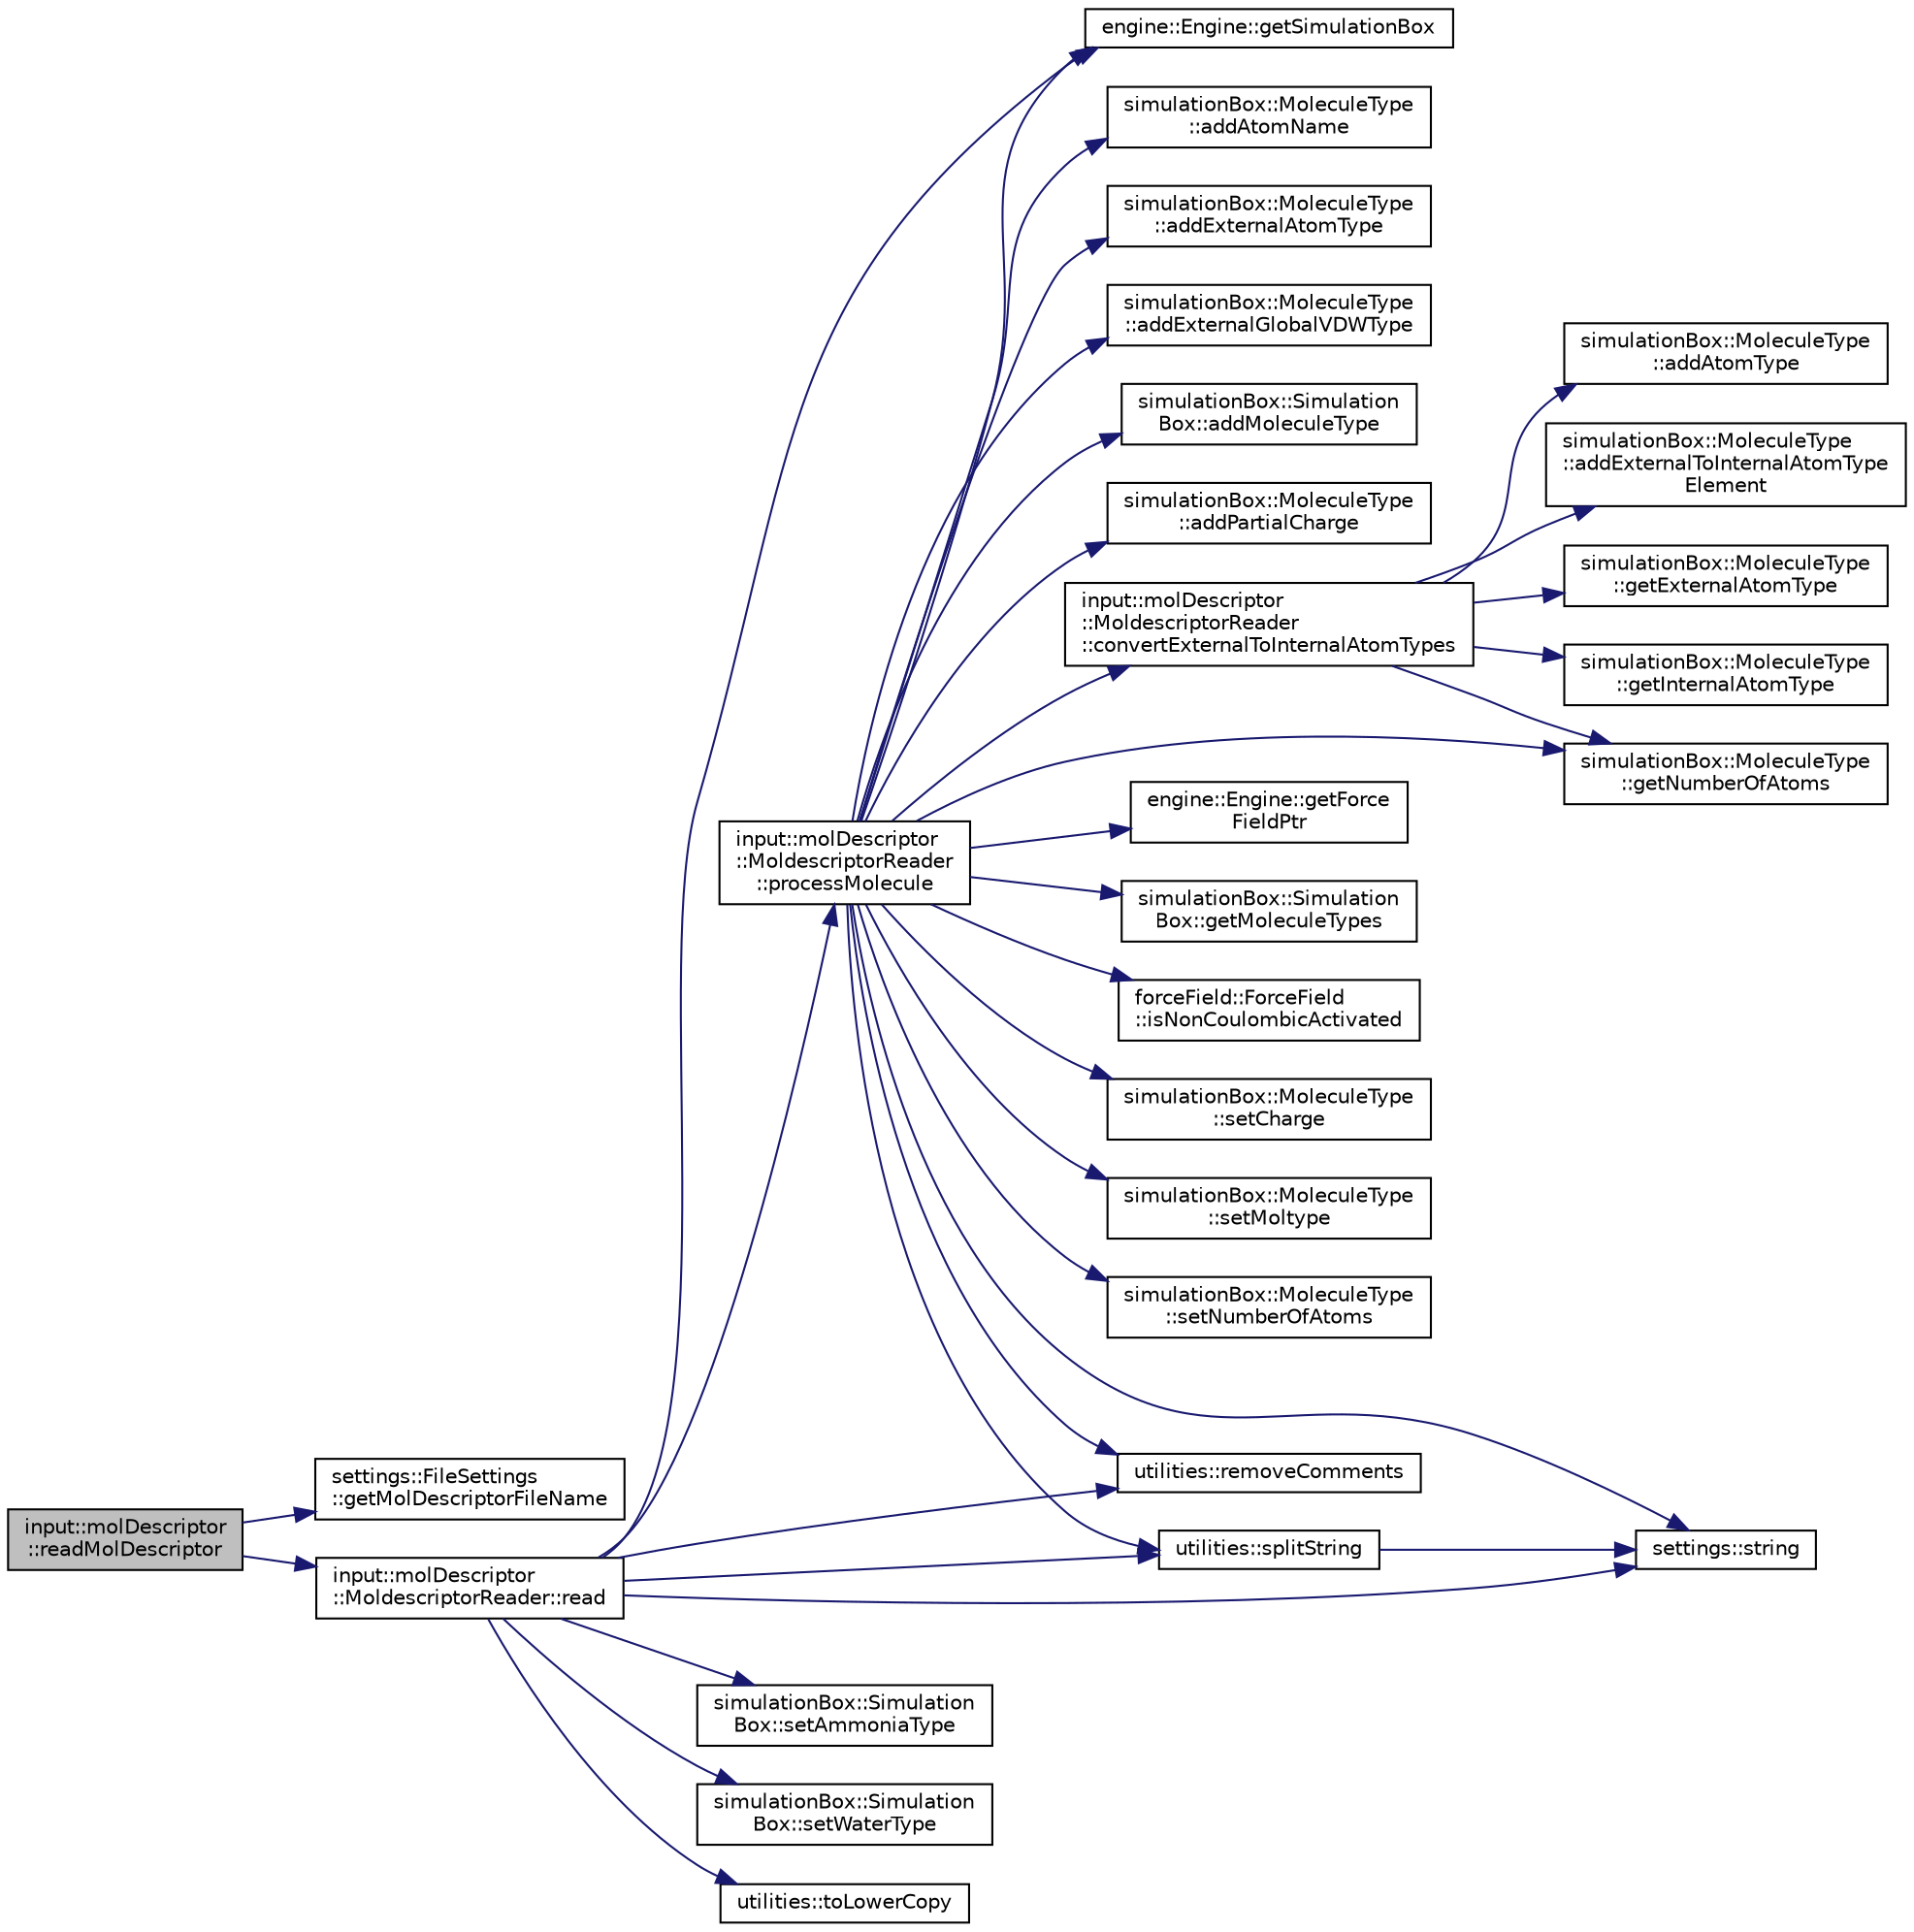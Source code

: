 digraph "input::molDescriptor::readMolDescriptor"
{
 // LATEX_PDF_SIZE
  edge [fontname="Helvetica",fontsize="10",labelfontname="Helvetica",labelfontsize="10"];
  node [fontname="Helvetica",fontsize="10",shape=record];
  rankdir="LR";
  Node1 [label="input::molDescriptor\l::readMolDescriptor",height=0.2,width=0.4,color="black", fillcolor="grey75", style="filled", fontcolor="black",tooltip="wrapper to construct MoldescriptorReader and read moldescriptor file"];
  Node1 -> Node2 [color="midnightblue",fontsize="10",style="solid",fontname="Helvetica"];
  Node2 [label="settings::FileSettings\l::getMolDescriptorFileName",height=0.2,width=0.4,color="black", fillcolor="white", style="filled",URL="$classsettings_1_1FileSettings.html#a5d359adfc5be244527e6e80e21131b2c",tooltip=" "];
  Node1 -> Node3 [color="midnightblue",fontsize="10",style="solid",fontname="Helvetica"];
  Node3 [label="input::molDescriptor\l::MoldescriptorReader::read",height=0.2,width=0.4,color="black", fillcolor="white", style="filled",URL="$classinput_1_1molDescriptor_1_1MoldescriptorReader.html#a62dab95a3500008824e9ab4844756376",tooltip="read moldescriptor file"];
  Node3 -> Node4 [color="midnightblue",fontsize="10",style="solid",fontname="Helvetica"];
  Node4 [label="engine::Engine::getSimulationBox",height=0.2,width=0.4,color="black", fillcolor="white", style="filled",URL="$classengine_1_1Engine.html#ace473cd47266e64aee716132e724bfbc",tooltip=" "];
  Node3 -> Node5 [color="midnightblue",fontsize="10",style="solid",fontname="Helvetica"];
  Node5 [label="input::molDescriptor\l::MoldescriptorReader\l::processMolecule",height=0.2,width=0.4,color="black", fillcolor="white", style="filled",URL="$classinput_1_1molDescriptor_1_1MoldescriptorReader.html#a098f560206a9e87af433a579a294b8de",tooltip="process molecule in moldescriptor file"];
  Node5 -> Node6 [color="midnightblue",fontsize="10",style="solid",fontname="Helvetica"];
  Node6 [label="simulationBox::MoleculeType\l::addAtomName",height=0.2,width=0.4,color="black", fillcolor="white", style="filled",URL="$classsimulationBox_1_1MoleculeType.html#a0ca3cba0889f60852003bca54934f4fa",tooltip=" "];
  Node5 -> Node7 [color="midnightblue",fontsize="10",style="solid",fontname="Helvetica"];
  Node7 [label="simulationBox::MoleculeType\l::addExternalAtomType",height=0.2,width=0.4,color="black", fillcolor="white", style="filled",URL="$classsimulationBox_1_1MoleculeType.html#aa6f310902ebf11d18569a44bec919aed",tooltip=" "];
  Node5 -> Node8 [color="midnightblue",fontsize="10",style="solid",fontname="Helvetica"];
  Node8 [label="simulationBox::MoleculeType\l::addExternalGlobalVDWType",height=0.2,width=0.4,color="black", fillcolor="white", style="filled",URL="$classsimulationBox_1_1MoleculeType.html#a3d7a9dd2ea48c5e5ec5cb1544c4a6e2a",tooltip=" "];
  Node5 -> Node9 [color="midnightblue",fontsize="10",style="solid",fontname="Helvetica"];
  Node9 [label="simulationBox::Simulation\lBox::addMoleculeType",height=0.2,width=0.4,color="black", fillcolor="white", style="filled",URL="$classsimulationBox_1_1SimulationBox.html#a83a50f1f83514c06c5d0f2b1c7a7a11d",tooltip=" "];
  Node5 -> Node10 [color="midnightblue",fontsize="10",style="solid",fontname="Helvetica"];
  Node10 [label="simulationBox::MoleculeType\l::addPartialCharge",height=0.2,width=0.4,color="black", fillcolor="white", style="filled",URL="$classsimulationBox_1_1MoleculeType.html#aaab357f40473547aed829efcfecf4ca4",tooltip=" "];
  Node5 -> Node11 [color="midnightblue",fontsize="10",style="solid",fontname="Helvetica"];
  Node11 [label="input::molDescriptor\l::MoldescriptorReader\l::convertExternalToInternalAtomTypes",height=0.2,width=0.4,color="black", fillcolor="white", style="filled",URL="$classinput_1_1molDescriptor_1_1MoldescriptorReader.html#a3e65704ccb8bfd493dfd174459f10f2c",tooltip="convert external to internal atom types"];
  Node11 -> Node12 [color="midnightblue",fontsize="10",style="solid",fontname="Helvetica"];
  Node12 [label="simulationBox::MoleculeType\l::addAtomType",height=0.2,width=0.4,color="black", fillcolor="white", style="filled",URL="$classsimulationBox_1_1MoleculeType.html#a181c3cd266a4dbdf6cf6081c604d694c",tooltip=" "];
  Node11 -> Node13 [color="midnightblue",fontsize="10",style="solid",fontname="Helvetica"];
  Node13 [label="simulationBox::MoleculeType\l::addExternalToInternalAtomType\lElement",height=0.2,width=0.4,color="black", fillcolor="white", style="filled",URL="$classsimulationBox_1_1MoleculeType.html#a94edc143406aaa7216f545528c4c824c",tooltip=" "];
  Node11 -> Node14 [color="midnightblue",fontsize="10",style="solid",fontname="Helvetica"];
  Node14 [label="simulationBox::MoleculeType\l::getExternalAtomType",height=0.2,width=0.4,color="black", fillcolor="white", style="filled",URL="$classsimulationBox_1_1MoleculeType.html#a7af42efd89b6e0fc4538ed27d18e4bcf",tooltip=" "];
  Node11 -> Node15 [color="midnightblue",fontsize="10",style="solid",fontname="Helvetica"];
  Node15 [label="simulationBox::MoleculeType\l::getInternalAtomType",height=0.2,width=0.4,color="black", fillcolor="white", style="filled",URL="$classsimulationBox_1_1MoleculeType.html#a70cb62ce6bd20fa6c3a6e77a784126a1",tooltip=" "];
  Node11 -> Node16 [color="midnightblue",fontsize="10",style="solid",fontname="Helvetica"];
  Node16 [label="simulationBox::MoleculeType\l::getNumberOfAtoms",height=0.2,width=0.4,color="black", fillcolor="white", style="filled",URL="$classsimulationBox_1_1MoleculeType.html#ac39258d8cfd2827c2cff78eca1e2326b",tooltip=" "];
  Node5 -> Node17 [color="midnightblue",fontsize="10",style="solid",fontname="Helvetica"];
  Node17 [label="engine::Engine::getForce\lFieldPtr",height=0.2,width=0.4,color="black", fillcolor="white", style="filled",URL="$classengine_1_1Engine.html#ad78edd77c97a4dadddbf7c93a64678b8",tooltip=" "];
  Node5 -> Node18 [color="midnightblue",fontsize="10",style="solid",fontname="Helvetica"];
  Node18 [label="simulationBox::Simulation\lBox::getMoleculeTypes",height=0.2,width=0.4,color="black", fillcolor="white", style="filled",URL="$classsimulationBox_1_1SimulationBox.html#add72a043d0b7f2254c69a3be05d3ad08",tooltip=" "];
  Node5 -> Node16 [color="midnightblue",fontsize="10",style="solid",fontname="Helvetica"];
  Node5 -> Node4 [color="midnightblue",fontsize="10",style="solid",fontname="Helvetica"];
  Node5 -> Node19 [color="midnightblue",fontsize="10",style="solid",fontname="Helvetica"];
  Node19 [label="forceField::ForceField\l::isNonCoulombicActivated",height=0.2,width=0.4,color="black", fillcolor="white", style="filled",URL="$classforceField_1_1ForceField.html#aa7d8b1ef0d539691a49e75794ea32750",tooltip=" "];
  Node5 -> Node20 [color="midnightblue",fontsize="10",style="solid",fontname="Helvetica"];
  Node20 [label="utilities::removeComments",height=0.2,width=0.4,color="black", fillcolor="white", style="filled",URL="$namespaceutilities.html#abbd684a64c3b01b9a51b4fb24c072d8c",tooltip="Removes comments from a line."];
  Node5 -> Node21 [color="midnightblue",fontsize="10",style="solid",fontname="Helvetica"];
  Node21 [label="simulationBox::MoleculeType\l::setCharge",height=0.2,width=0.4,color="black", fillcolor="white", style="filled",URL="$classsimulationBox_1_1MoleculeType.html#a37c0627198cf3f00860c4bab739f323a",tooltip=" "];
  Node5 -> Node22 [color="midnightblue",fontsize="10",style="solid",fontname="Helvetica"];
  Node22 [label="simulationBox::MoleculeType\l::setMoltype",height=0.2,width=0.4,color="black", fillcolor="white", style="filled",URL="$classsimulationBox_1_1MoleculeType.html#a88a1811c29a0d591db3ad13a314e64e4",tooltip=" "];
  Node5 -> Node23 [color="midnightblue",fontsize="10",style="solid",fontname="Helvetica"];
  Node23 [label="simulationBox::MoleculeType\l::setNumberOfAtoms",height=0.2,width=0.4,color="black", fillcolor="white", style="filled",URL="$classsimulationBox_1_1MoleculeType.html#a4a1e6c4a76fb2e80b44d0a8800bd8a2c",tooltip=" "];
  Node5 -> Node24 [color="midnightblue",fontsize="10",style="solid",fontname="Helvetica"];
  Node24 [label="utilities::splitString",height=0.2,width=0.4,color="black", fillcolor="white", style="filled",URL="$namespaceutilities.html#ab4b979e912d61a56489383f2757613b0",tooltip="Splits a string into a vector of strings at every whitespace."];
  Node24 -> Node25 [color="midnightblue",fontsize="10",style="solid",fontname="Helvetica"];
  Node25 [label="settings::string",height=0.2,width=0.4,color="black", fillcolor="white", style="filled",URL="$namespacesettings.html#a25810432631a237804b3241be4305787",tooltip="return string of manostatType"];
  Node5 -> Node25 [color="midnightblue",fontsize="10",style="solid",fontname="Helvetica"];
  Node3 -> Node20 [color="midnightblue",fontsize="10",style="solid",fontname="Helvetica"];
  Node3 -> Node26 [color="midnightblue",fontsize="10",style="solid",fontname="Helvetica"];
  Node26 [label="simulationBox::Simulation\lBox::setAmmoniaType",height=0.2,width=0.4,color="black", fillcolor="white", style="filled",URL="$classsimulationBox_1_1SimulationBox.html#a2d1f0348f85a4578736da6253697f83e",tooltip=" "];
  Node3 -> Node27 [color="midnightblue",fontsize="10",style="solid",fontname="Helvetica"];
  Node27 [label="simulationBox::Simulation\lBox::setWaterType",height=0.2,width=0.4,color="black", fillcolor="white", style="filled",URL="$classsimulationBox_1_1SimulationBox.html#a6020d9b858f0c7a13261381f4697f514",tooltip=" "];
  Node3 -> Node24 [color="midnightblue",fontsize="10",style="solid",fontname="Helvetica"];
  Node3 -> Node25 [color="midnightblue",fontsize="10",style="solid",fontname="Helvetica"];
  Node3 -> Node28 [color="midnightblue",fontsize="10",style="solid",fontname="Helvetica"];
  Node28 [label="utilities::toLowerCopy",height=0.2,width=0.4,color="black", fillcolor="white", style="filled",URL="$namespaceutilities.html#a00b80743096ddd313ba418b9a7730698",tooltip="returns a copy of a string all lower case"];
}
